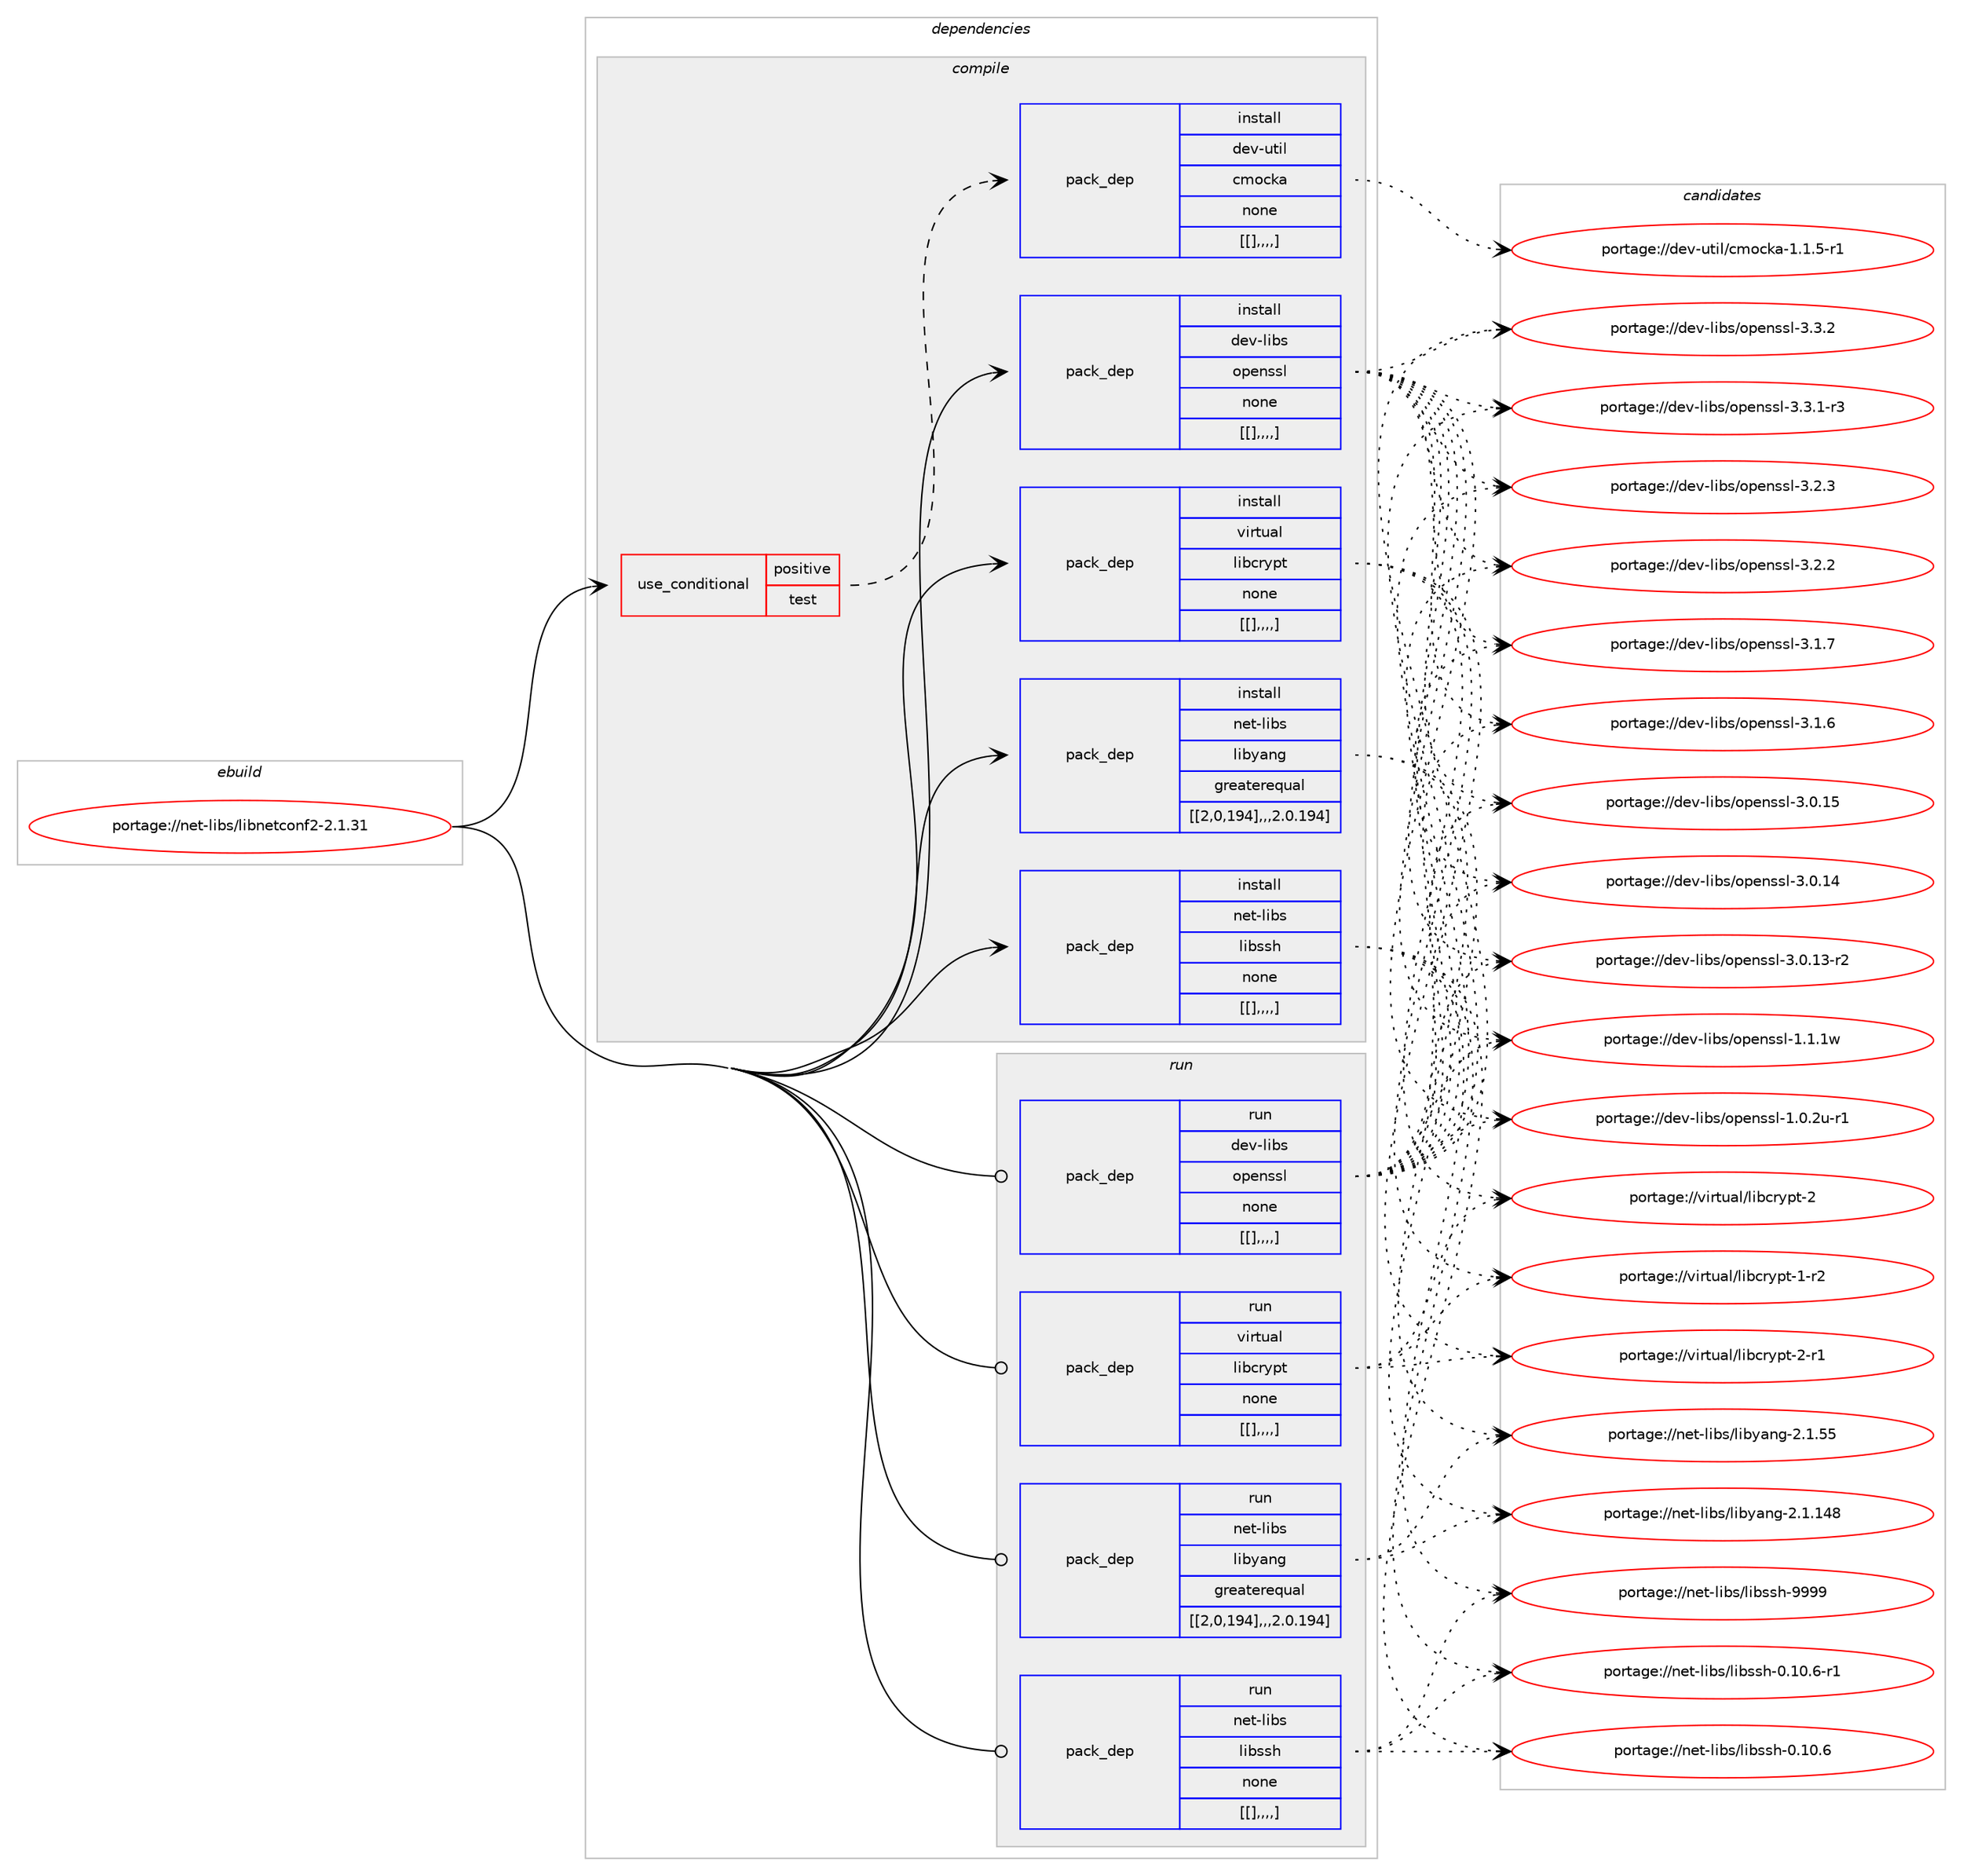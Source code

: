 digraph prolog {

# *************
# Graph options
# *************

newrank=true;
concentrate=true;
compound=true;
graph [rankdir=LR,fontname=Helvetica,fontsize=10,ranksep=1.5];#, ranksep=2.5, nodesep=0.2];
edge  [arrowhead=vee];
node  [fontname=Helvetica,fontsize=10];

# **********
# The ebuild
# **********

subgraph cluster_leftcol {
color=gray;
label=<<i>ebuild</i>>;
id [label="portage://net-libs/libnetconf2-2.1.31", color=red, width=4, href="../net-libs/libnetconf2-2.1.31.svg"];
}

# ****************
# The dependencies
# ****************

subgraph cluster_midcol {
color=gray;
label=<<i>dependencies</i>>;
subgraph cluster_compile {
fillcolor="#eeeeee";
style=filled;
label=<<i>compile</i>>;
subgraph cond98097 {
dependency371625 [label=<<TABLE BORDER="0" CELLBORDER="1" CELLSPACING="0" CELLPADDING="4"><TR><TD ROWSPAN="3" CELLPADDING="10">use_conditional</TD></TR><TR><TD>positive</TD></TR><TR><TD>test</TD></TR></TABLE>>, shape=none, color=red];
subgraph pack270831 {
dependency371626 [label=<<TABLE BORDER="0" CELLBORDER="1" CELLSPACING="0" CELLPADDING="4" WIDTH="220"><TR><TD ROWSPAN="6" CELLPADDING="30">pack_dep</TD></TR><TR><TD WIDTH="110">install</TD></TR><TR><TD>dev-util</TD></TR><TR><TD>cmocka</TD></TR><TR><TD>none</TD></TR><TR><TD>[[],,,,]</TD></TR></TABLE>>, shape=none, color=blue];
}
dependency371625:e -> dependency371626:w [weight=20,style="dashed",arrowhead="vee"];
}
id:e -> dependency371625:w [weight=20,style="solid",arrowhead="vee"];
subgraph pack270832 {
dependency371627 [label=<<TABLE BORDER="0" CELLBORDER="1" CELLSPACING="0" CELLPADDING="4" WIDTH="220"><TR><TD ROWSPAN="6" CELLPADDING="30">pack_dep</TD></TR><TR><TD WIDTH="110">install</TD></TR><TR><TD>dev-libs</TD></TR><TR><TD>openssl</TD></TR><TR><TD>none</TD></TR><TR><TD>[[],,,,]</TD></TR></TABLE>>, shape=none, color=blue];
}
id:e -> dependency371627:w [weight=20,style="solid",arrowhead="vee"];
subgraph pack270833 {
dependency371628 [label=<<TABLE BORDER="0" CELLBORDER="1" CELLSPACING="0" CELLPADDING="4" WIDTH="220"><TR><TD ROWSPAN="6" CELLPADDING="30">pack_dep</TD></TR><TR><TD WIDTH="110">install</TD></TR><TR><TD>net-libs</TD></TR><TR><TD>libssh</TD></TR><TR><TD>none</TD></TR><TR><TD>[[],,,,]</TD></TR></TABLE>>, shape=none, color=blue];
}
id:e -> dependency371628:w [weight=20,style="solid",arrowhead="vee"];
subgraph pack270834 {
dependency371629 [label=<<TABLE BORDER="0" CELLBORDER="1" CELLSPACING="0" CELLPADDING="4" WIDTH="220"><TR><TD ROWSPAN="6" CELLPADDING="30">pack_dep</TD></TR><TR><TD WIDTH="110">install</TD></TR><TR><TD>net-libs</TD></TR><TR><TD>libyang</TD></TR><TR><TD>greaterequal</TD></TR><TR><TD>[[2,0,194],,,2.0.194]</TD></TR></TABLE>>, shape=none, color=blue];
}
id:e -> dependency371629:w [weight=20,style="solid",arrowhead="vee"];
subgraph pack270835 {
dependency371630 [label=<<TABLE BORDER="0" CELLBORDER="1" CELLSPACING="0" CELLPADDING="4" WIDTH="220"><TR><TD ROWSPAN="6" CELLPADDING="30">pack_dep</TD></TR><TR><TD WIDTH="110">install</TD></TR><TR><TD>virtual</TD></TR><TR><TD>libcrypt</TD></TR><TR><TD>none</TD></TR><TR><TD>[[],,,,]</TD></TR></TABLE>>, shape=none, color=blue];
}
id:e -> dependency371630:w [weight=20,style="solid",arrowhead="vee"];
}
subgraph cluster_compileandrun {
fillcolor="#eeeeee";
style=filled;
label=<<i>compile and run</i>>;
}
subgraph cluster_run {
fillcolor="#eeeeee";
style=filled;
label=<<i>run</i>>;
subgraph pack270836 {
dependency371631 [label=<<TABLE BORDER="0" CELLBORDER="1" CELLSPACING="0" CELLPADDING="4" WIDTH="220"><TR><TD ROWSPAN="6" CELLPADDING="30">pack_dep</TD></TR><TR><TD WIDTH="110">run</TD></TR><TR><TD>dev-libs</TD></TR><TR><TD>openssl</TD></TR><TR><TD>none</TD></TR><TR><TD>[[],,,,]</TD></TR></TABLE>>, shape=none, color=blue];
}
id:e -> dependency371631:w [weight=20,style="solid",arrowhead="odot"];
subgraph pack270837 {
dependency371632 [label=<<TABLE BORDER="0" CELLBORDER="1" CELLSPACING="0" CELLPADDING="4" WIDTH="220"><TR><TD ROWSPAN="6" CELLPADDING="30">pack_dep</TD></TR><TR><TD WIDTH="110">run</TD></TR><TR><TD>net-libs</TD></TR><TR><TD>libssh</TD></TR><TR><TD>none</TD></TR><TR><TD>[[],,,,]</TD></TR></TABLE>>, shape=none, color=blue];
}
id:e -> dependency371632:w [weight=20,style="solid",arrowhead="odot"];
subgraph pack270838 {
dependency371633 [label=<<TABLE BORDER="0" CELLBORDER="1" CELLSPACING="0" CELLPADDING="4" WIDTH="220"><TR><TD ROWSPAN="6" CELLPADDING="30">pack_dep</TD></TR><TR><TD WIDTH="110">run</TD></TR><TR><TD>net-libs</TD></TR><TR><TD>libyang</TD></TR><TR><TD>greaterequal</TD></TR><TR><TD>[[2,0,194],,,2.0.194]</TD></TR></TABLE>>, shape=none, color=blue];
}
id:e -> dependency371633:w [weight=20,style="solid",arrowhead="odot"];
subgraph pack270839 {
dependency371634 [label=<<TABLE BORDER="0" CELLBORDER="1" CELLSPACING="0" CELLPADDING="4" WIDTH="220"><TR><TD ROWSPAN="6" CELLPADDING="30">pack_dep</TD></TR><TR><TD WIDTH="110">run</TD></TR><TR><TD>virtual</TD></TR><TR><TD>libcrypt</TD></TR><TR><TD>none</TD></TR><TR><TD>[[],,,,]</TD></TR></TABLE>>, shape=none, color=blue];
}
id:e -> dependency371634:w [weight=20,style="solid",arrowhead="odot"];
}
}

# **************
# The candidates
# **************

subgraph cluster_choices {
rank=same;
color=gray;
label=<<i>candidates</i>>;

subgraph choice270831 {
color=black;
nodesep=1;
choice10010111845117116105108479910911199107974549464946534511449 [label="portage://dev-util/cmocka-1.1.5-r1", color=red, width=4,href="../dev-util/cmocka-1.1.5-r1.svg"];
dependency371626:e -> choice10010111845117116105108479910911199107974549464946534511449:w [style=dotted,weight="100"];
}
subgraph choice270832 {
color=black;
nodesep=1;
choice100101118451081059811547111112101110115115108455146514650 [label="portage://dev-libs/openssl-3.3.2", color=red, width=4,href="../dev-libs/openssl-3.3.2.svg"];
choice1001011184510810598115471111121011101151151084551465146494511451 [label="portage://dev-libs/openssl-3.3.1-r3", color=red, width=4,href="../dev-libs/openssl-3.3.1-r3.svg"];
choice100101118451081059811547111112101110115115108455146504651 [label="portage://dev-libs/openssl-3.2.3", color=red, width=4,href="../dev-libs/openssl-3.2.3.svg"];
choice100101118451081059811547111112101110115115108455146504650 [label="portage://dev-libs/openssl-3.2.2", color=red, width=4,href="../dev-libs/openssl-3.2.2.svg"];
choice100101118451081059811547111112101110115115108455146494655 [label="portage://dev-libs/openssl-3.1.7", color=red, width=4,href="../dev-libs/openssl-3.1.7.svg"];
choice100101118451081059811547111112101110115115108455146494654 [label="portage://dev-libs/openssl-3.1.6", color=red, width=4,href="../dev-libs/openssl-3.1.6.svg"];
choice10010111845108105981154711111210111011511510845514648464953 [label="portage://dev-libs/openssl-3.0.15", color=red, width=4,href="../dev-libs/openssl-3.0.15.svg"];
choice10010111845108105981154711111210111011511510845514648464952 [label="portage://dev-libs/openssl-3.0.14", color=red, width=4,href="../dev-libs/openssl-3.0.14.svg"];
choice100101118451081059811547111112101110115115108455146484649514511450 [label="portage://dev-libs/openssl-3.0.13-r2", color=red, width=4,href="../dev-libs/openssl-3.0.13-r2.svg"];
choice100101118451081059811547111112101110115115108454946494649119 [label="portage://dev-libs/openssl-1.1.1w", color=red, width=4,href="../dev-libs/openssl-1.1.1w.svg"];
choice1001011184510810598115471111121011101151151084549464846501174511449 [label="portage://dev-libs/openssl-1.0.2u-r1", color=red, width=4,href="../dev-libs/openssl-1.0.2u-r1.svg"];
dependency371627:e -> choice100101118451081059811547111112101110115115108455146514650:w [style=dotted,weight="100"];
dependency371627:e -> choice1001011184510810598115471111121011101151151084551465146494511451:w [style=dotted,weight="100"];
dependency371627:e -> choice100101118451081059811547111112101110115115108455146504651:w [style=dotted,weight="100"];
dependency371627:e -> choice100101118451081059811547111112101110115115108455146504650:w [style=dotted,weight="100"];
dependency371627:e -> choice100101118451081059811547111112101110115115108455146494655:w [style=dotted,weight="100"];
dependency371627:e -> choice100101118451081059811547111112101110115115108455146494654:w [style=dotted,weight="100"];
dependency371627:e -> choice10010111845108105981154711111210111011511510845514648464953:w [style=dotted,weight="100"];
dependency371627:e -> choice10010111845108105981154711111210111011511510845514648464952:w [style=dotted,weight="100"];
dependency371627:e -> choice100101118451081059811547111112101110115115108455146484649514511450:w [style=dotted,weight="100"];
dependency371627:e -> choice100101118451081059811547111112101110115115108454946494649119:w [style=dotted,weight="100"];
dependency371627:e -> choice1001011184510810598115471111121011101151151084549464846501174511449:w [style=dotted,weight="100"];
}
subgraph choice270833 {
color=black;
nodesep=1;
choice110101116451081059811547108105981151151044557575757 [label="portage://net-libs/libssh-9999", color=red, width=4,href="../net-libs/libssh-9999.svg"];
choice11010111645108105981154710810598115115104454846494846544511449 [label="portage://net-libs/libssh-0.10.6-r1", color=red, width=4,href="../net-libs/libssh-0.10.6-r1.svg"];
choice1101011164510810598115471081059811511510445484649484654 [label="portage://net-libs/libssh-0.10.6", color=red, width=4,href="../net-libs/libssh-0.10.6.svg"];
dependency371628:e -> choice110101116451081059811547108105981151151044557575757:w [style=dotted,weight="100"];
dependency371628:e -> choice11010111645108105981154710810598115115104454846494846544511449:w [style=dotted,weight="100"];
dependency371628:e -> choice1101011164510810598115471081059811511510445484649484654:w [style=dotted,weight="100"];
}
subgraph choice270834 {
color=black;
nodesep=1;
choice11010111645108105981154710810598121971101034550464946495256 [label="portage://net-libs/libyang-2.1.148", color=red, width=4,href="../net-libs/libyang-2.1.148.svg"];
choice110101116451081059811547108105981219711010345504649465353 [label="portage://net-libs/libyang-2.1.55", color=red, width=4,href="../net-libs/libyang-2.1.55.svg"];
dependency371629:e -> choice11010111645108105981154710810598121971101034550464946495256:w [style=dotted,weight="100"];
dependency371629:e -> choice110101116451081059811547108105981219711010345504649465353:w [style=dotted,weight="100"];
}
subgraph choice270835 {
color=black;
nodesep=1;
choice1181051141161179710847108105989911412111211645504511449 [label="portage://virtual/libcrypt-2-r1", color=red, width=4,href="../virtual/libcrypt-2-r1.svg"];
choice118105114116117971084710810598991141211121164550 [label="portage://virtual/libcrypt-2", color=red, width=4,href="../virtual/libcrypt-2.svg"];
choice1181051141161179710847108105989911412111211645494511450 [label="portage://virtual/libcrypt-1-r2", color=red, width=4,href="../virtual/libcrypt-1-r2.svg"];
dependency371630:e -> choice1181051141161179710847108105989911412111211645504511449:w [style=dotted,weight="100"];
dependency371630:e -> choice118105114116117971084710810598991141211121164550:w [style=dotted,weight="100"];
dependency371630:e -> choice1181051141161179710847108105989911412111211645494511450:w [style=dotted,weight="100"];
}
subgraph choice270836 {
color=black;
nodesep=1;
choice100101118451081059811547111112101110115115108455146514650 [label="portage://dev-libs/openssl-3.3.2", color=red, width=4,href="../dev-libs/openssl-3.3.2.svg"];
choice1001011184510810598115471111121011101151151084551465146494511451 [label="portage://dev-libs/openssl-3.3.1-r3", color=red, width=4,href="../dev-libs/openssl-3.3.1-r3.svg"];
choice100101118451081059811547111112101110115115108455146504651 [label="portage://dev-libs/openssl-3.2.3", color=red, width=4,href="../dev-libs/openssl-3.2.3.svg"];
choice100101118451081059811547111112101110115115108455146504650 [label="portage://dev-libs/openssl-3.2.2", color=red, width=4,href="../dev-libs/openssl-3.2.2.svg"];
choice100101118451081059811547111112101110115115108455146494655 [label="portage://dev-libs/openssl-3.1.7", color=red, width=4,href="../dev-libs/openssl-3.1.7.svg"];
choice100101118451081059811547111112101110115115108455146494654 [label="portage://dev-libs/openssl-3.1.6", color=red, width=4,href="../dev-libs/openssl-3.1.6.svg"];
choice10010111845108105981154711111210111011511510845514648464953 [label="portage://dev-libs/openssl-3.0.15", color=red, width=4,href="../dev-libs/openssl-3.0.15.svg"];
choice10010111845108105981154711111210111011511510845514648464952 [label="portage://dev-libs/openssl-3.0.14", color=red, width=4,href="../dev-libs/openssl-3.0.14.svg"];
choice100101118451081059811547111112101110115115108455146484649514511450 [label="portage://dev-libs/openssl-3.0.13-r2", color=red, width=4,href="../dev-libs/openssl-3.0.13-r2.svg"];
choice100101118451081059811547111112101110115115108454946494649119 [label="portage://dev-libs/openssl-1.1.1w", color=red, width=4,href="../dev-libs/openssl-1.1.1w.svg"];
choice1001011184510810598115471111121011101151151084549464846501174511449 [label="portage://dev-libs/openssl-1.0.2u-r1", color=red, width=4,href="../dev-libs/openssl-1.0.2u-r1.svg"];
dependency371631:e -> choice100101118451081059811547111112101110115115108455146514650:w [style=dotted,weight="100"];
dependency371631:e -> choice1001011184510810598115471111121011101151151084551465146494511451:w [style=dotted,weight="100"];
dependency371631:e -> choice100101118451081059811547111112101110115115108455146504651:w [style=dotted,weight="100"];
dependency371631:e -> choice100101118451081059811547111112101110115115108455146504650:w [style=dotted,weight="100"];
dependency371631:e -> choice100101118451081059811547111112101110115115108455146494655:w [style=dotted,weight="100"];
dependency371631:e -> choice100101118451081059811547111112101110115115108455146494654:w [style=dotted,weight="100"];
dependency371631:e -> choice10010111845108105981154711111210111011511510845514648464953:w [style=dotted,weight="100"];
dependency371631:e -> choice10010111845108105981154711111210111011511510845514648464952:w [style=dotted,weight="100"];
dependency371631:e -> choice100101118451081059811547111112101110115115108455146484649514511450:w [style=dotted,weight="100"];
dependency371631:e -> choice100101118451081059811547111112101110115115108454946494649119:w [style=dotted,weight="100"];
dependency371631:e -> choice1001011184510810598115471111121011101151151084549464846501174511449:w [style=dotted,weight="100"];
}
subgraph choice270837 {
color=black;
nodesep=1;
choice110101116451081059811547108105981151151044557575757 [label="portage://net-libs/libssh-9999", color=red, width=4,href="../net-libs/libssh-9999.svg"];
choice11010111645108105981154710810598115115104454846494846544511449 [label="portage://net-libs/libssh-0.10.6-r1", color=red, width=4,href="../net-libs/libssh-0.10.6-r1.svg"];
choice1101011164510810598115471081059811511510445484649484654 [label="portage://net-libs/libssh-0.10.6", color=red, width=4,href="../net-libs/libssh-0.10.6.svg"];
dependency371632:e -> choice110101116451081059811547108105981151151044557575757:w [style=dotted,weight="100"];
dependency371632:e -> choice11010111645108105981154710810598115115104454846494846544511449:w [style=dotted,weight="100"];
dependency371632:e -> choice1101011164510810598115471081059811511510445484649484654:w [style=dotted,weight="100"];
}
subgraph choice270838 {
color=black;
nodesep=1;
choice11010111645108105981154710810598121971101034550464946495256 [label="portage://net-libs/libyang-2.1.148", color=red, width=4,href="../net-libs/libyang-2.1.148.svg"];
choice110101116451081059811547108105981219711010345504649465353 [label="portage://net-libs/libyang-2.1.55", color=red, width=4,href="../net-libs/libyang-2.1.55.svg"];
dependency371633:e -> choice11010111645108105981154710810598121971101034550464946495256:w [style=dotted,weight="100"];
dependency371633:e -> choice110101116451081059811547108105981219711010345504649465353:w [style=dotted,weight="100"];
}
subgraph choice270839 {
color=black;
nodesep=1;
choice1181051141161179710847108105989911412111211645504511449 [label="portage://virtual/libcrypt-2-r1", color=red, width=4,href="../virtual/libcrypt-2-r1.svg"];
choice118105114116117971084710810598991141211121164550 [label="portage://virtual/libcrypt-2", color=red, width=4,href="../virtual/libcrypt-2.svg"];
choice1181051141161179710847108105989911412111211645494511450 [label="portage://virtual/libcrypt-1-r2", color=red, width=4,href="../virtual/libcrypt-1-r2.svg"];
dependency371634:e -> choice1181051141161179710847108105989911412111211645504511449:w [style=dotted,weight="100"];
dependency371634:e -> choice118105114116117971084710810598991141211121164550:w [style=dotted,weight="100"];
dependency371634:e -> choice1181051141161179710847108105989911412111211645494511450:w [style=dotted,weight="100"];
}
}

}
